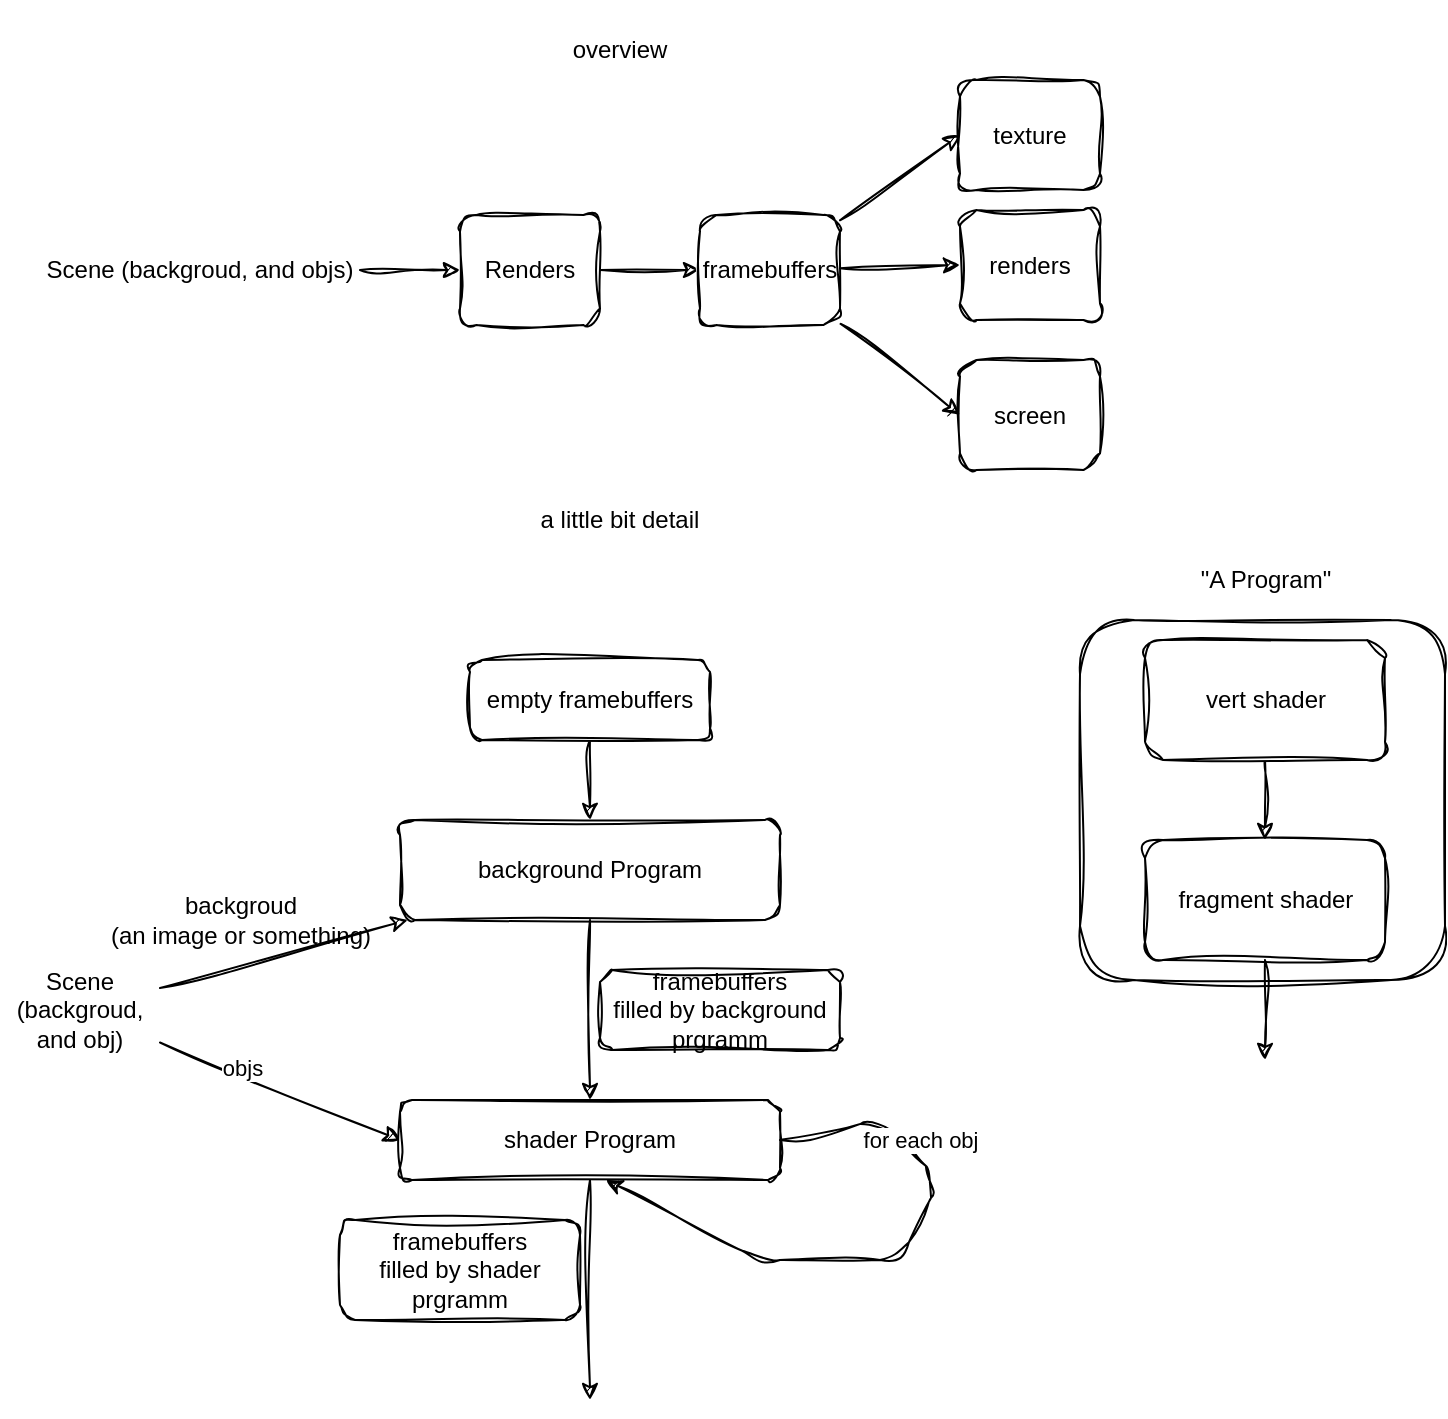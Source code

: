 <mxfile>
    <diagram id="eKje2L-i-5UP5AbYyJm5" name="Page-1">
        <mxGraphModel dx="1965" dy="911" grid="1" gridSize="10" guides="1" tooltips="1" connect="1" arrows="1" fold="1" page="1" pageScale="1" pageWidth="850" pageHeight="1100" background="#FFFFFF" math="0" shadow="0">
            <root>
                <mxCell id="0"/>
                <mxCell id="1" parent="0"/>
                <mxCell id="42" value="" style="rounded=1;whiteSpace=wrap;html=1;sketch=1;curveFitting=1;jiggle=2;" parent="1" vertex="1">
                    <mxGeometry x="570" y="420" width="182.5" height="180" as="geometry"/>
                </mxCell>
                <mxCell id="6" style="edgeStyle=none;html=1;entryX=0;entryY=0.5;entryDx=0;entryDy=0;sketch=1;curveFitting=1;jiggle=2;" parent="1" source="3" target="5" edge="1">
                    <mxGeometry relative="1" as="geometry"/>
                </mxCell>
                <mxCell id="3" value="Scene (backgroud, and objs)" style="text;html=1;strokeColor=none;fillColor=none;align=center;verticalAlign=middle;whiteSpace=wrap;rounded=1;sketch=1;curveFitting=1;jiggle=2;" parent="1" vertex="1">
                    <mxGeometry x="50" y="220" width="160" height="50" as="geometry"/>
                </mxCell>
                <mxCell id="8" style="edgeStyle=none;html=1;entryX=0;entryY=0.5;entryDx=0;entryDy=0;sketch=1;curveFitting=1;jiggle=2;" parent="1" source="5" target="7" edge="1">
                    <mxGeometry relative="1" as="geometry"/>
                </mxCell>
                <mxCell id="5" value="Renders" style="rounded=1;whiteSpace=wrap;html=1;sketch=1;curveFitting=1;jiggle=2;" parent="1" vertex="1">
                    <mxGeometry x="260" y="217.5" width="70" height="55" as="geometry"/>
                </mxCell>
                <mxCell id="10" style="edgeStyle=none;html=1;entryX=0;entryY=0.5;entryDx=0;entryDy=0;sketch=1;curveFitting=1;jiggle=2;" parent="1" source="7" target="9" edge="1">
                    <mxGeometry relative="1" as="geometry"/>
                </mxCell>
                <mxCell id="12" style="edgeStyle=none;html=1;entryX=0;entryY=0.5;entryDx=0;entryDy=0;sketch=1;curveFitting=1;jiggle=2;" parent="1" source="7" target="11" edge="1">
                    <mxGeometry relative="1" as="geometry"/>
                </mxCell>
                <mxCell id="14" style="edgeStyle=none;html=1;entryX=0;entryY=0.5;entryDx=0;entryDy=0;sketch=1;curveFitting=1;jiggle=2;" parent="1" source="7" target="13" edge="1">
                    <mxGeometry relative="1" as="geometry"/>
                </mxCell>
                <mxCell id="7" value="framebuffers" style="rounded=1;whiteSpace=wrap;html=1;sketch=1;curveFitting=1;jiggle=2;" parent="1" vertex="1">
                    <mxGeometry x="380" y="217.5" width="70" height="55" as="geometry"/>
                </mxCell>
                <mxCell id="9" value="texture" style="rounded=1;whiteSpace=wrap;html=1;sketch=1;curveFitting=1;jiggle=2;" parent="1" vertex="1">
                    <mxGeometry x="510" y="150" width="70" height="55" as="geometry"/>
                </mxCell>
                <mxCell id="11" value="renders" style="rounded=1;whiteSpace=wrap;html=1;sketch=1;curveFitting=1;jiggle=2;" parent="1" vertex="1">
                    <mxGeometry x="510" y="215" width="70" height="55" as="geometry"/>
                </mxCell>
                <mxCell id="13" value="screen" style="rounded=1;whiteSpace=wrap;html=1;sketch=1;curveFitting=1;jiggle=2;" parent="1" vertex="1">
                    <mxGeometry x="510" y="290" width="70" height="55" as="geometry"/>
                </mxCell>
                <mxCell id="28" style="edgeStyle=none;html=1;entryX=0.5;entryY=0;entryDx=0;entryDy=0;sketch=1;curveFitting=1;jiggle=2;" parent="1" source="16" target="17" edge="1">
                    <mxGeometry relative="1" as="geometry"/>
                </mxCell>
                <mxCell id="16" value="background Program" style="rounded=1;whiteSpace=wrap;html=1;sketch=1;curveFitting=1;jiggle=2;" parent="1" vertex="1">
                    <mxGeometry x="230" y="520" width="190" height="50" as="geometry"/>
                </mxCell>
                <mxCell id="35" style="edgeStyle=none;html=1;sketch=1;curveFitting=1;jiggle=2;" parent="1" source="17" edge="1">
                    <mxGeometry relative="1" as="geometry">
                        <mxPoint x="325" y="810" as="targetPoint"/>
                    </mxGeometry>
                </mxCell>
                <mxCell id="17" value="shader Program" style="rounded=1;whiteSpace=wrap;html=1;sketch=1;curveFitting=1;jiggle=2;" parent="1" vertex="1">
                    <mxGeometry x="230" y="660" width="190" height="40" as="geometry"/>
                </mxCell>
                <mxCell id="23" style="edgeStyle=none;html=1;entryX=0.5;entryY=0;entryDx=0;entryDy=0;sketch=1;curveFitting=1;jiggle=2;" parent="1" source="18" target="16" edge="1">
                    <mxGeometry relative="1" as="geometry"/>
                </mxCell>
                <mxCell id="18" value="empty framebuffers" style="rounded=1;whiteSpace=wrap;html=1;sketch=1;curveFitting=1;jiggle=2;" parent="1" vertex="1">
                    <mxGeometry x="265" y="440" width="120" height="40" as="geometry"/>
                </mxCell>
                <mxCell id="22" style="edgeStyle=none;html=1;sketch=1;curveFitting=1;jiggle=2;" parent="1" source="19" target="16" edge="1">
                    <mxGeometry relative="1" as="geometry"/>
                </mxCell>
                <mxCell id="25" style="edgeStyle=none;html=1;entryX=0;entryY=0.5;entryDx=0;entryDy=0;sketch=1;curveFitting=1;jiggle=2;" parent="1" source="19" target="17" edge="1">
                    <mxGeometry relative="1" as="geometry"/>
                </mxCell>
                <mxCell id="26" value="objs" style="edgeLabel;html=1;align=center;verticalAlign=middle;resizable=0;points=[];sketch=1;curveFitting=1;jiggle=2;rounded=1;" parent="25" vertex="1" connectable="0">
                    <mxGeometry x="-0.36" y="3" relative="1" as="geometry">
                        <mxPoint x="1" as="offset"/>
                    </mxGeometry>
                </mxCell>
                <mxCell id="19" value="Scene (backgroud, and obj)" style="text;html=1;strokeColor=none;fillColor=none;align=center;verticalAlign=middle;whiteSpace=wrap;rounded=1;sketch=1;curveFitting=1;jiggle=2;" parent="1" vertex="1">
                    <mxGeometry x="30" y="590" width="80" height="50" as="geometry"/>
                </mxCell>
                <mxCell id="20" value="overview" style="text;html=1;strokeColor=none;fillColor=none;align=center;verticalAlign=middle;whiteSpace=wrap;rounded=1;sketch=1;curveFitting=1;jiggle=2;" parent="1" vertex="1">
                    <mxGeometry x="260" y="110" width="160" height="50" as="geometry"/>
                </mxCell>
                <mxCell id="21" value="a little bit detail" style="text;html=1;strokeColor=none;fillColor=none;align=center;verticalAlign=middle;whiteSpace=wrap;rounded=1;sketch=1;curveFitting=1;jiggle=2;" parent="1" vertex="1">
                    <mxGeometry x="260" y="345" width="160" height="50" as="geometry"/>
                </mxCell>
                <mxCell id="24" value="backgroud &lt;br&gt;(an image or something)" style="text;html=1;align=center;verticalAlign=middle;resizable=0;points=[];autosize=1;strokeColor=none;fillColor=none;sketch=1;curveFitting=1;jiggle=2;rounded=1;" parent="1" vertex="1">
                    <mxGeometry x="75" y="550" width="150" height="40" as="geometry"/>
                </mxCell>
                <mxCell id="29" value="framebuffers&lt;br&gt;filled by background prgramm" style="rounded=1;whiteSpace=wrap;html=1;sketch=1;curveFitting=1;jiggle=2;" parent="1" vertex="1">
                    <mxGeometry x="330" y="595" width="120" height="40" as="geometry"/>
                </mxCell>
                <mxCell id="31" style="edgeStyle=none;html=1;entryX=0.542;entryY=0.997;entryDx=0;entryDy=0;entryPerimeter=0;exitX=1;exitY=0.5;exitDx=0;exitDy=0;sketch=1;curveFitting=1;jiggle=2;" parent="1" source="17" target="17" edge="1">
                    <mxGeometry relative="1" as="geometry">
                        <Array as="points">
                            <mxPoint x="470" y="670"/>
                            <mxPoint x="500" y="700"/>
                            <mxPoint x="480" y="740"/>
                            <mxPoint x="410" y="740"/>
                        </Array>
                    </mxGeometry>
                </mxCell>
                <mxCell id="34" value="for each obj" style="edgeLabel;html=1;align=center;verticalAlign=middle;resizable=0;points=[];sketch=1;curveFitting=1;jiggle=2;rounded=1;" parent="31" vertex="1" connectable="0">
                    <mxGeometry x="0.098" y="-4" relative="1" as="geometry">
                        <mxPoint x="34" y="-56" as="offset"/>
                    </mxGeometry>
                </mxCell>
                <mxCell id="36" value="framebuffers&lt;br&gt;filled by shader prgramm" style="rounded=1;whiteSpace=wrap;html=1;sketch=1;curveFitting=1;jiggle=2;" parent="1" vertex="1">
                    <mxGeometry x="200" y="720" width="120" height="50" as="geometry"/>
                </mxCell>
                <mxCell id="37" value="&quot;A Program&quot;" style="text;html=1;strokeColor=none;fillColor=none;align=center;verticalAlign=middle;whiteSpace=wrap;rounded=1;sketch=1;curveFitting=1;jiggle=2;" parent="1" vertex="1">
                    <mxGeometry x="597.5" y="380" width="130" height="40" as="geometry"/>
                </mxCell>
                <mxCell id="40" style="edgeStyle=none;html=1;sketch=1;curveFitting=1;jiggle=2;" parent="1" source="38" target="39" edge="1">
                    <mxGeometry relative="1" as="geometry"/>
                </mxCell>
                <mxCell id="38" value="vert shader" style="rounded=1;whiteSpace=wrap;html=1;sketch=1;curveFitting=1;jiggle=2;" parent="1" vertex="1">
                    <mxGeometry x="602.5" y="430" width="120" height="60" as="geometry"/>
                </mxCell>
                <mxCell id="41" style="edgeStyle=none;html=1;sketch=1;curveFitting=1;jiggle=2;" parent="1" source="39" edge="1">
                    <mxGeometry relative="1" as="geometry">
                        <mxPoint x="662.5" y="640" as="targetPoint"/>
                    </mxGeometry>
                </mxCell>
                <mxCell id="39" value="fragment shader" style="rounded=1;whiteSpace=wrap;html=1;sketch=1;curveFitting=1;jiggle=2;" parent="1" vertex="1">
                    <mxGeometry x="602.5" y="530" width="120" height="60" as="geometry"/>
                </mxCell>
            </root>
        </mxGraphModel>
    </diagram>
</mxfile>